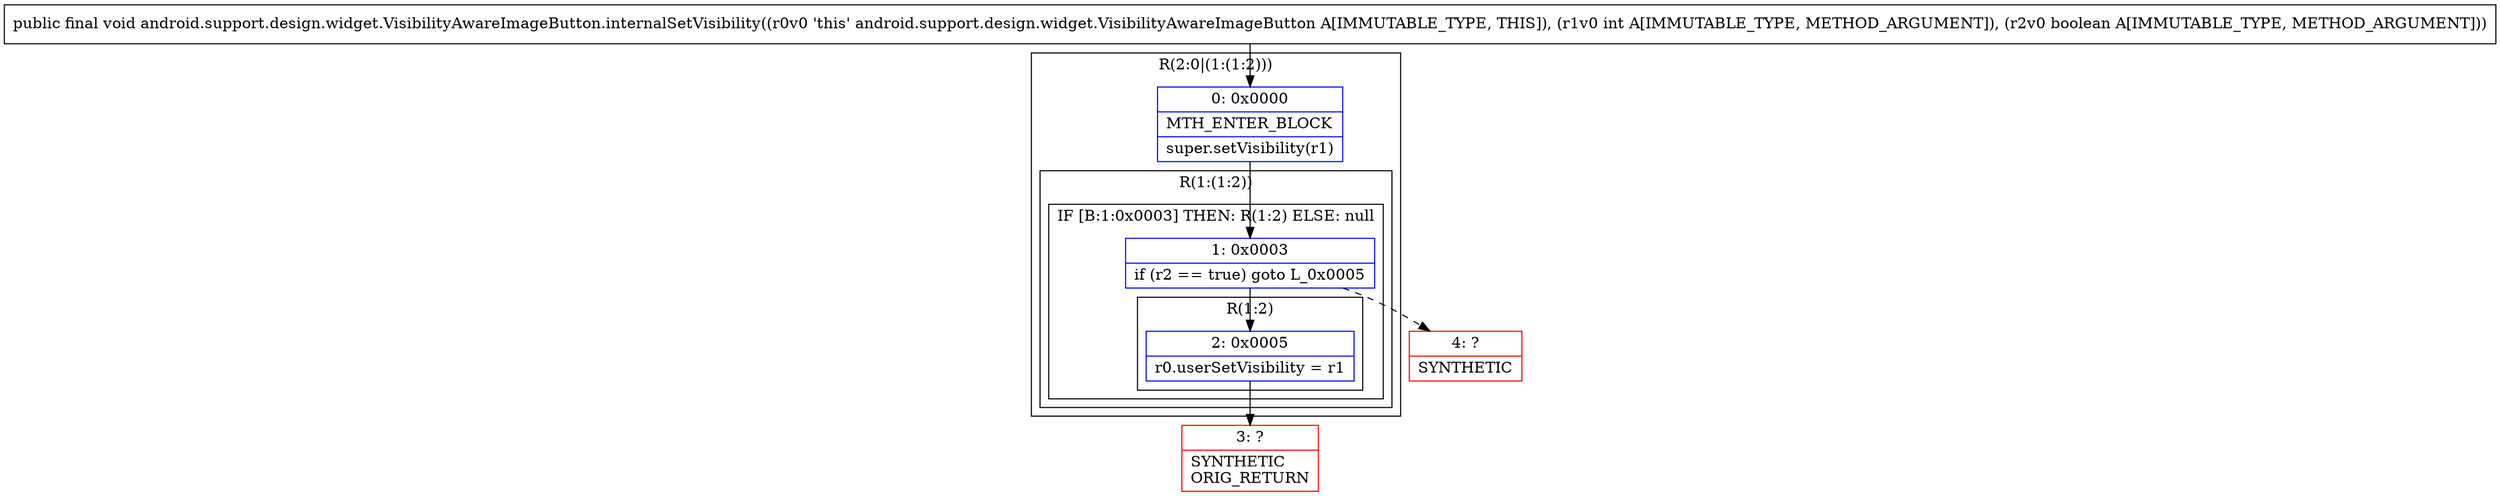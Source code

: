 digraph "CFG forandroid.support.design.widget.VisibilityAwareImageButton.internalSetVisibility(IZ)V" {
subgraph cluster_Region_1149685985 {
label = "R(2:0|(1:(1:2)))";
node [shape=record,color=blue];
Node_0 [shape=record,label="{0\:\ 0x0000|MTH_ENTER_BLOCK\l|super.setVisibility(r1)\l}"];
subgraph cluster_Region_912525635 {
label = "R(1:(1:2))";
node [shape=record,color=blue];
subgraph cluster_IfRegion_801305952 {
label = "IF [B:1:0x0003] THEN: R(1:2) ELSE: null";
node [shape=record,color=blue];
Node_1 [shape=record,label="{1\:\ 0x0003|if (r2 == true) goto L_0x0005\l}"];
subgraph cluster_Region_247244533 {
label = "R(1:2)";
node [shape=record,color=blue];
Node_2 [shape=record,label="{2\:\ 0x0005|r0.userSetVisibility = r1\l}"];
}
}
}
}
Node_3 [shape=record,color=red,label="{3\:\ ?|SYNTHETIC\lORIG_RETURN\l}"];
Node_4 [shape=record,color=red,label="{4\:\ ?|SYNTHETIC\l}"];
MethodNode[shape=record,label="{public final void android.support.design.widget.VisibilityAwareImageButton.internalSetVisibility((r0v0 'this' android.support.design.widget.VisibilityAwareImageButton A[IMMUTABLE_TYPE, THIS]), (r1v0 int A[IMMUTABLE_TYPE, METHOD_ARGUMENT]), (r2v0 boolean A[IMMUTABLE_TYPE, METHOD_ARGUMENT])) }"];
MethodNode -> Node_0;
Node_0 -> Node_1;
Node_1 -> Node_2;
Node_1 -> Node_4[style=dashed];
Node_2 -> Node_3;
}

